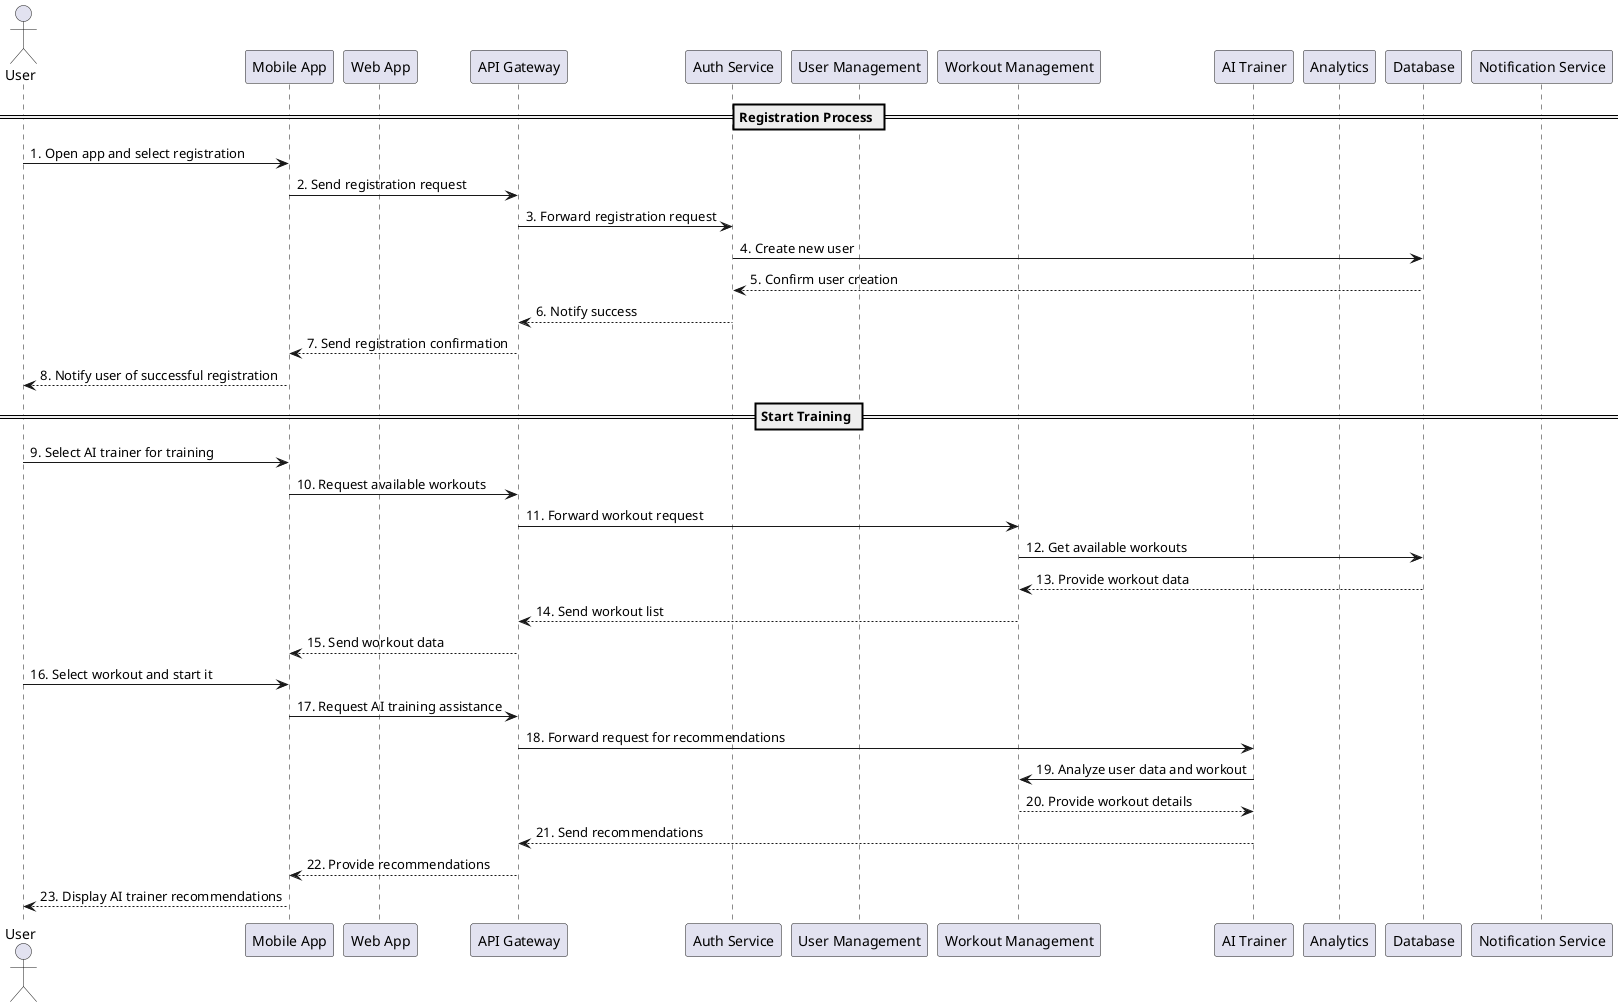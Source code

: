 @startuml
actor User as "Пользователь"
participant MobileApp as "Мобильное Приложение"
participant WebApp as "Веб Приложение"
participant APIGateway as "API Gateway"
participant AuthService as "Сервис Аутентификации"
participant UserManagement as "Управление Пользователями"
participant WorkoutManagement as "Управление Тренировками"
participant AITrainer as "AI Персональный Тренер"
participant Analytics as "Аналитика и Рекомендации"
participant Notifications as "Управление Уведомлениями"
participant Inventory as "Управление Инвентарем"
participant Database as "База Данных"
participant NotificationService as "Сервис Уведомлений"
participant PaymentService as "Сервис Платежей"
participant SocialService as "Социальные Функции"

User -> MobileApp : Запрос на аутентификацию
User -> WebApp : Запрос на аутентификацию

MobileApp -> APIGateway : Аутентификация пользователя
WebApp -> APIGateway : Аутентификация пользователя

APIGateway -> AuthService : Проверка учетных данных
AuthService -> Database : Запрос на проверку учетных данных
Database --> AuthService : Ответ с результатами проверки
AuthService --> APIGateway : Результаты проверки
APIGateway --> MobileApp : Ответ на аутентификацию
APIGateway --> WebApp : Ответ на аутентификацию

User -> MobileApp : Запрос на тренировку
User -> WebApp : Запрос на тренировку

MobileApp -> APIGateway : Запрос на тренировки
WebApp -> APIGateway : Запрос на тренировки

APIGateway -> WorkoutManagement : Получение доступных тренировок
WorkoutManagement -> Database : Запрос на данные тренировок
Database --> WorkoutManagement : Ответ с данными тренировок
WorkoutManagement --> APIGateway : Данные тренировок
APIGateway --> MobileApp : Ответ с данными тренировок
APIGateway --> WebApp : Ответ с данными тренировок

User -> MobileApp : Запрос на AI-тренера
User -> WebApp : Запрос на AI-тренера

MobileApp -> APIGateway : Запрос на AI-тренера
WebApp -> APIGateway : Запрос на AI-тренера

APIGateway -> AITrainer : Запрос на рекомендации тренера
AITrainer -> WorkoutManagement : Получение информации о текущей тренировке
WorkoutManagement --> AITrainer : Данные о тренировке
AITrainer --> APIGateway : Рекомендации от AI
APIGateway --> MobileApp : Рекомендации AI-тренера
APIGateway --> WebApp : Рекомендации AI-тренера

User -> MobileApp : Запрос на уведомления
User -> WebApp : Запрос на уведомления

MobileApp -> APIGateway : Запрос на уведомления
WebApp -> APIGateway : Запрос на уведомления

APIGateway -> NotificationService : Получение уведомлений
NotificationService -> Database : Запрос на уведомления
Database --> NotificationService : Ответ с уведомлениями
NotificationService --> APIGateway : Уведомления
APIGateway --> MobileApp : Уведомления
APIGateway --> WebApp : Уведомления

User -> MobileApp : Запрос на инвентарь
User -> WebApp : Запрос на инвентарь

MobileApp -> APIGateway : Запрос на инвентарь
WebApp -> APIGateway : Запрос на инвентарь
@startuml
actor User as "User"
participant MobileApp as "Mobile App"
participant WebApp as "Web App"
participant APIGateway as "API Gateway"
participant AuthService as "Auth Service"
participant UserManagement as "User Management"
participant WorkoutManagement as "Workout Management"
participant AITrainer as "AI Trainer"
participant Analytics as "Analytics"
participant Database as "Database"
participant NotificationService as "Notification Service"

== Registration Process ==
User -> MobileApp : 1. Open app and select registration
MobileApp -> APIGateway : 2. Send registration request
APIGateway -> AuthService : 3. Forward registration request
AuthService -> Database : 4. Create new user
Database --> AuthService : 5. Confirm user creation
AuthService --> APIGateway : 6. Notify success
APIGateway --> MobileApp : 7. Send registration confirmation
MobileApp --> User : 8. Notify user of successful registration

== Start Training ==
User -> MobileApp : 9. Select AI trainer for training
MobileApp -> APIGateway : 10. Request available workouts
APIGateway -> WorkoutManagement : 11. Forward workout request
WorkoutManagement -> Database : 12. Get available workouts
Database --> WorkoutManagement : 13. Provide workout data
WorkoutManagement --> APIGateway : 14. Send workout list
APIGateway --> MobileApp : 15. Send workout data
User -> MobileApp : 16. Select workout and start it
MobileApp -> APIGateway : 17. Request AI training assistance
APIGateway -> AITrainer : 18. Forward request for recommendations
AITrainer -> WorkoutManagement : 19. Analyze user data and workout
WorkoutManagement --> AITrainer : 20. Provide workout details
AITrainer --> APIGateway : 21. Send recommendations
APIGateway --> MobileApp : 22. Provide recommendations
MobileApp --> User : 23. Display AI trainer recommendations

@enduml

APIGateway -> Inventory : Запрос на данные инвентаря
Inventory -> Database : Запрос на инвентарь
Database --> Inventory : Данные инвентаря
Inventory --> APIGateway : Данные инвентаря
APIGateway --> MobileApp : Данные инвентаря
APIGateway --> WebApp : Данные инвентаря

User -> MobileApp : Запрос на оплату
User -> WebApp : Запрос на оплату

MobileApp -> APIGateway : Запрос на платеж
WebApp -> APIGateway : Запрос на платеж

APIGateway -> PaymentService : Обработка платежа
PaymentService -> Database : Запрос на платежную и

